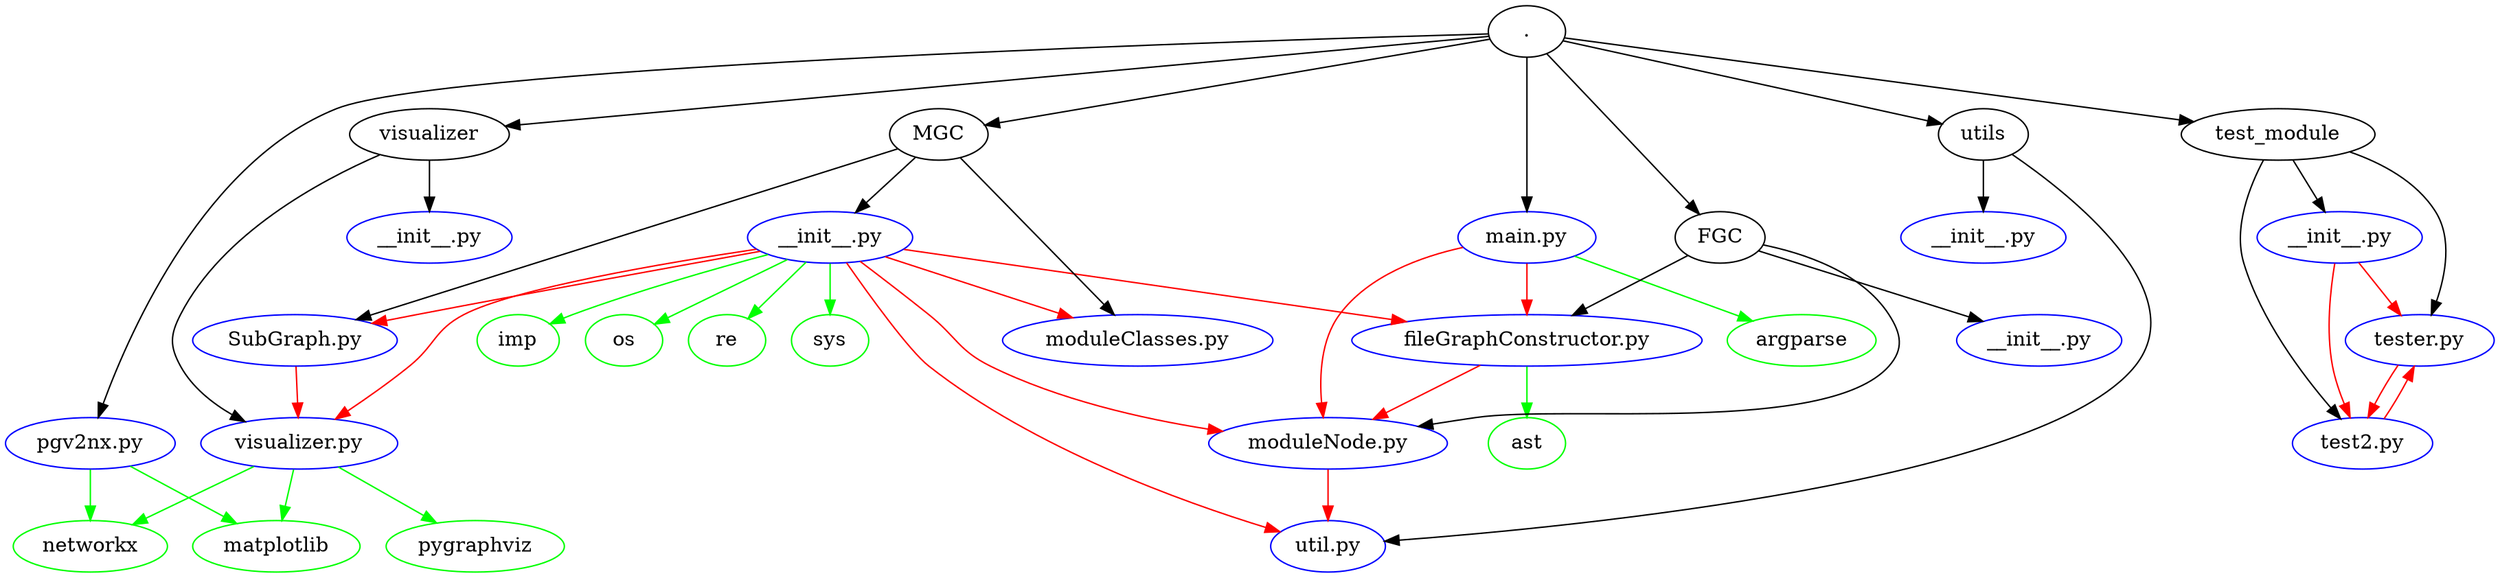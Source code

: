 digraph "" {
	graph [bb="0,0,1530.5,396"];
	node [label="\N"];
	networkx	 [color=green,
		height=0.5,
		pos="47.692,18",
		width=1.2085];
	"./pgv2nx.py"	 [color=blue,
		height=0.5,
		label="pgv2nx.py",
		pos="47.692,90",
		width=1.3248];
	"./pgv2nx.py" -> networkx	 [color=green,
		pos="e,47.692,36.413 47.692,71.831 47.692,64.131 47.692,54.974 47.692,46.417"];
	matplotlib	 [color=green,
		height=0.5,
		pos="155.69,18",
		width=1.2906];
	"./pgv2nx.py" -> matplotlib	 [color=green,
		pos="e,132.05,33.764 71.393,74.199 86.727,63.977 106.88,50.541 123.64,39.37"];
	argparse	 [color=green,
		height=0.5,
		pos="1100.7,162",
		width=1.1084];
	"./main.py"	 [color=blue,
		height=0.5,
		label="main.py",
		pos="946.69,234",
		width=1.079];
	"./main.py" -> argparse	 [color=green,
		pos="e,1072.9,175 974.22,221.13 999.14,209.48 1036.1,192.22 1063.6,179.36"];
	"./FGC/fileGraphConstructor.py"	 [color=blue,
		height=0.5,
		label="fileGraphConstructor.py",
		pos="946.69,162",
		width=2.6621];
	"./main.py" -> "./FGC/fileGraphConstructor.py"	 [color=red,
		pos="e,946.69,180.41 946.69,215.83 946.69,208.13 946.69,198.97 946.69,190.42"];
	"./FGC/moduleNode.py"	 [color=blue,
		height=0.5,
		label="moduleNode.py",
		pos="828.69,90",
		width=1.8567];
	"./main.py" -> "./FGC/moduleNode.py"	 [color=red,
		pos="e,826.72,107.99 912.32,225.34 888.62,217.52 858.48,203.53 841.69,180 828.99,162.19 826.23,137.29 826.37,118.19"];
	"./FGC/fileGraphConstructor.py" -> "./FGC/moduleNode.py"	 [color=red,
		pos="e,855.91,106.61 918.43,144.75 902.29,134.91 881.89,122.46 864.62,111.92"];
	ast	 [color=green,
		height=0.5,
		pos="946.69,90",
		width=0.75];
	"./FGC/fileGraphConstructor.py" -> ast	 [color=green,
		pos="e,946.69,108.41 946.69,143.83 946.69,136.13 946.69,126.97 946.69,118.42"];
	"./utils/util.py"	 [color=blue,
		height=0.5,
		label="util.py",
		pos="828.69,18",
		width=0.91539];
	"./FGC/moduleNode.py" -> "./utils/util.py"	 [color=red,
		pos="e,828.69,36.413 828.69,71.831 828.69,64.131 828.69,54.974 828.69,46.417"];
	"./test_module/tester.py"	 [color=blue,
		height=0.5,
		label="tester.py",
		pos="1490.7,162",
		width=1.1063];
	"./test_module/test2.py"	 [color=blue,
		height=0.5,
		label="test2.py",
		pos="1456.7,90",
		width=1.0518];
	"./test_module/tester.py" -> "./test_module/test2.py"	 [color=red,
		pos="e,1459.3,108.2 1476.8,144.94 1472.1,136.81 1467.2,126.89 1463.2,117.73"];
	"./test_module/test2.py" -> "./test_module/tester.py"	 [color=red,
		pos="e,1488.1,143.83 1470.5,106.93 1475.3,115.16 1480.3,125.26 1484.3,134.55"];
	"./test_module/__init__.py"	 [color=blue,
		height=0.5,
		label="__init__.py",
		pos="1443.7,234",
		width=1.4067];
	"./test_module/__init__.py" -> "./test_module/tester.py"	 [color=red,
		pos="e,1479.4,179.34 1455.3,216.2 1460.9,207.68 1467.6,197.31 1473.8,187.94"];
	"./test_module/__init__.py" -> "./test_module/test2.py"	 [color=red,
		pos="e,1450.3,108.24 1441.6,215.98 1439.9,197.74 1438.3,168.78 1441.7,144 1442.9,135.36 1445.1,126.16 1447.4,117.84"];
	os	 [color=green,
		height=0.5,
		pos="381.69,162",
		width=0.75];
	"./MGC/__init__.py"	 [color=blue,
		height=0.5,
		label="__init__.py",
		pos="525.69,234",
		width=1.4067];
	"./MGC/__init__.py" -> "./FGC/fileGraphConstructor.py"	 [color=red,
		pos="e,875.71,174.14 571.55,226.16 642.14,214.09 778.4,190.78 865.82,175.83"];
	"./MGC/__init__.py" -> "./FGC/moduleNode.py"	 [color=red,
		pos="e,771.58,99.589 546.97,217.64 560.69,207.02 578.85,192.83 594.69,180 614.06,164.32 615.66,155.65 637.69,144 676.42,123.53 723.79,\
110.07 761.67,101.71"];
	"./MGC/__init__.py" -> "./utils/util.py"	 [color=red,
		pos="e,801.17,28.336 537.83,216.42 553.83,193.56 581.5,155.23 594.69,144 656.15,91.67 742.89,52.019 791.66,32.157"];
	"./MGC/__init__.py" -> os	 [color=green,
		pos="e,403.62,172.97 496.2,219.26 471.83,207.07 437.34,189.83 412.59,177.45"];
	"./MGC/moduleClasses.py"	 [color=blue,
		height=0.5,
		label="moduleClasses.py",
		pos="720.69,162",
		width=2.0616];
	"./MGC/__init__.py" -> "./MGC/moduleClasses.py"	 [color=red,
		pos="e,679.91,177.06 561,220.96 591.47,209.71 635.84,193.33 670.09,180.69"];
	"./visualizer/visualizer.py"	 [color=blue,
		height=0.5,
		label="visualizer.py",
		pos="169.69,90",
		width=1.5293];
	"./MGC/__init__.py" -> "./visualizer/visualizer.py"	 [color=red,
		pos="e,190.82,106.64 478.78,227.06 416.08,217.26 308.78,198.48 273.69,180 253.11,169.16 253.15,159.38 235.69,144 223.89,133.61 210.52,\
122.54 198.91,113.15"];
	re	 [color=green,
		height=0.5,
		pos="453.69,162",
		width=0.75];
	"./MGC/__init__.py" -> re	 [color=green,
		pos="e,468.68,176.99 508.63,216.94 498.86,207.17 486.48,194.79 475.96,184.26"];
	sys	 [color=green,
		height=0.5,
		pos="525.69,162",
		width=0.75];
	"./MGC/__init__.py" -> sys	 [color=green,
		pos="e,525.69,180.41 525.69,215.83 525.69,208.13 525.69,198.97 525.69,190.42"];
	imp	 [color=green,
		height=0.5,
		pos="309.69,162",
		width=0.75];
	"./MGC/__init__.py" -> imp	 [color=green,
		pos="e,330.74,173.28 483.9,223.65 446.96,213.99 391.94,198.34 345.69,180 343.84,179.27 341.96,178.47 340.07,177.64"];
	"./MGC/SubGraph.py"	 [color=blue,
		height=0.5,
		label="SubGraph.py",
		pos="169.69,162",
		width=1.584];
	"./MGC/__init__.py" -> "./MGC/SubGraph.py"	 [color=red,
		pos="e,213.53,173.56 479.61,226.16 423.11,216.34 324.53,198.55 240.69,180 235.04,178.75 229.16,177.38 223.31,175.96"];
	"./visualizer/visualizer.py" -> networkx	 [color=green,
		pos="e,72.738,32.781 142.92,74.199 124.87,63.55 100.92,49.414 81.553,37.984"];
	"./visualizer/visualizer.py" -> matplotlib	 [color=green,
		pos="e,159.27,36.413 166.16,71.831 164.66,64.131 162.88,54.974 161.22,46.417"];
	pygraphviz	 [color=green,
		height=0.5,
		pos="269.69,18",
		width=1.3858];
	"./visualizer/visualizer.py" -> pygraphviz	 [color=green,
		pos="e,247.31,34.113 192.88,73.301 206.58,63.438 224.09,50.832 238.93,40.147"];
	"./MGC/SubGraph.py" -> "./visualizer/visualizer.py"	 [color=red,
		pos="e,169.69,108.41 169.69,143.83 169.69,136.13 169.69,126.97 169.69,118.42"];
	"."	 [color=black,
		height=0.5,
		label=".",
		pos="946.69,378",
		width=0.75];
	"." -> "./pgv2nx.py"	 [pos="e,53.032,108.19 919.52,376.99 794.67,372.21 279.22,350.98 212.69,324 123.11,287.68 74.414,171.51 56.181,117.76"];
	"." -> "./main.py"	 [pos="e,946.69,252.09 946.69,359.76 946.69,335.2 946.69,291.25 946.69,262.35"];
	"./test_module"	 [color=black,
		height=0.5,
		label=test_module,
		pos="1403.7,306",
		width=1.4815];
	"." -> "./test_module"	 [pos="e,1355,313.66 973.24,373.82 1045.2,362.49 1245.1,330.99 1345.1,315.23"];
	"./MGC"	 [color=black,
		height=0.5,
		label=MGC,
		pos="594.69,306",
		width=0.84042];
	"." -> "./MGC"	 [pos="e,623.54,311.9 920.81,372.71 859.67,360.2 706.04,328.78 633.61,313.96"];
	"./utils"	 [color=black,
		height=0.5,
		label=utils,
		pos="1216.7,306",
		width=0.75];
	"." -> "./utils"	 [pos="e,1191.6,312.7 972.09,371.23 1020.7,358.27 1126.8,329.98 1181.9,315.28"];
	"./FGC"	 [color=black,
		height=0.5,
		label=FGC,
		pos="1060.7,234",
		width=0.75861];
	"." -> "./FGC"	 [pos="e,1048,250.03 959.33,362.04 979.27,336.85 1018.2,287.7 1041.6,258.16"];
	"./visualizer"	 [color=black,
		height=0.5,
		label=visualizer,
		pos="265.69,306",
		width=1.2356];
	"." -> "./visualizer"	 [pos="e,309.16,310.6 920,375.18 818.74,364.47 457.14,326.24 319.45,311.68"];
	"./test_module" -> "./test_module/tester.py"	 [pos="e,1499.7,179.9 1445.5,294.69 1466.9,286.55 1491.1,273.18 1503.7,252 1514.9,233.15 1510.1,208.23 1503.4,189.4"];
	"./test_module" -> "./test_module/test2.py"	 [pos="e,1442.8,107.03 1394.6,287.96 1386.5,269.71 1377,240.73 1383.7,216 1393.9,177.95 1418.8,139.53 1436.6,115.29"];
	"./test_module" -> "./test_module/__init__.py"	 [pos="e,1433.8,251.84 1413.6,288.2 1418.2,279.89 1423.8,269.83 1428.9,260.64"];
	"./MGC" -> "./MGC/__init__.py"	 [pos="e,542.17,251.19 579.38,290.02 570.5,280.75 559.13,268.89 549.14,258.47"];
	"./MGC" -> "./MGC/moduleClasses.py"	 [pos="e,705.16,179.75 608.9,289.76 630.67,264.89 672.46,217.13 698.32,187.57"];
	"./MGC" -> "./MGC/SubGraph.py"	 [pos="e,208.75,175.23 568.11,296.99 498.22,273.31 308.53,209.04 218.45,178.52"];
	"./utils" -> "./utils/util.py"	 [pos="e,861.35,21.49 1234.9,292.39 1271.3,263.48 1346.6,194.46 1307.7,144 1253.8,74.141 978.64,35.327 871.48,22.668"];
	"./utils/__init__.py"	 [color=blue,
		height=0.5,
		label="__init__.py",
		pos="1216.7,234",
		width=1.4067];
	"./utils" -> "./utils/__init__.py"	 [pos="e,1216.7,252.41 1216.7,287.83 1216.7,280.13 1216.7,270.97 1216.7,262.42"];
	"./FGC" -> "./FGC/fileGraphConstructor.py"	 [pos="e,974.43,179.52 1040.8,221.46 1024.9,211.4 1002.1,197 982.95,184.9"];
	"./FGC" -> "./FGC/moduleNode.py"	 [pos="e,879.76,101.76 1085.7,226.51 1107,218.68 1136.1,204.1 1149.7,180 1157.5,166.06 1160.1,156.13 1149.7,144 1114.7,103.29 963.51,117.76 \
910.69,108 903.95,106.75 896.92,105.36 889.93,103.91"];
	"./FGC/__init__.py"	 [color=blue,
		height=0.5,
		label="__init__.py",
		pos="1247.7,162",
		width=1.4067];
	"./FGC" -> "./FGC/__init__.py"	 [pos="e,1213.1,175.32 1084.4,224.88 1114.2,213.38 1166.2,193.39 1203.5,179.03"];
	"./visualizer" -> "./visualizer/visualizer.py"	 [pos="e,140.73,105.48 235.19,292.8 196.36,274.11 131.01,235.85 103.69,180 96.662,165.63 96.84,158.46 103.69,144 109.92,130.87 121.07,119.86 \
132.46,111.29"];
	"./visualizer/__init__.py"	 [color=blue,
		height=0.5,
		label="__init__.py",
		pos="265.69,234",
		width=1.4067];
	"./visualizer" -> "./visualizer/__init__.py"	 [pos="e,265.69,252.41 265.69,287.83 265.69,280.13 265.69,270.97 265.69,262.42"];
}
